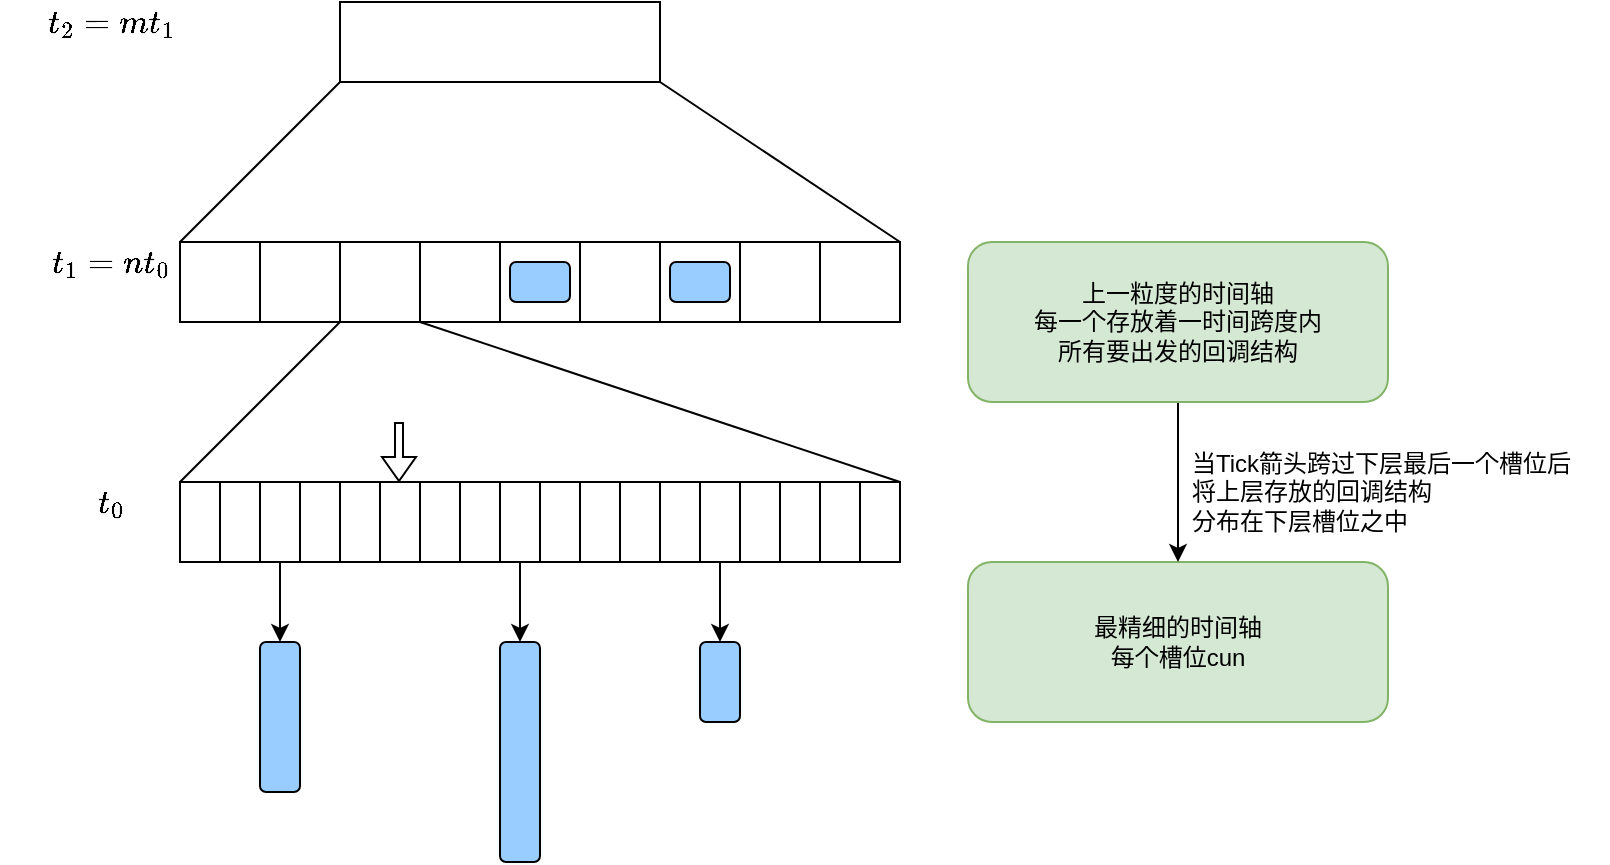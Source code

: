 <mxfile version="16.0.2" type="device"><diagram id="WbxLjHTHS3IGH962DxCi" name="第 1 页"><mxGraphModel dx="1102" dy="865" grid="1" gridSize="10" guides="1" tooltips="1" connect="1" arrows="1" fold="1" page="1" pageScale="1" pageWidth="827" pageHeight="1169" math="1" shadow="0"><root><mxCell id="0"/><mxCell id="1" parent="0"/><mxCell id="iIzDkfVYRPmu6M5L4Fit-1" value="" style="rounded=0;whiteSpace=wrap;html=1;" vertex="1" parent="1"><mxGeometry x="96" y="480" width="20" height="40" as="geometry"/></mxCell><mxCell id="iIzDkfVYRPmu6M5L4Fit-2" value="" style="rounded=0;whiteSpace=wrap;html=1;" vertex="1" parent="1"><mxGeometry x="116" y="480" width="20" height="40" as="geometry"/></mxCell><mxCell id="iIzDkfVYRPmu6M5L4Fit-3" style="edgeStyle=orthogonalEdgeStyle;rounded=0;orthogonalLoop=1;jettySize=auto;html=1;" edge="1" parent="1" source="iIzDkfVYRPmu6M5L4Fit-4" target="iIzDkfVYRPmu6M5L4Fit-22"><mxGeometry relative="1" as="geometry"/></mxCell><mxCell id="iIzDkfVYRPmu6M5L4Fit-4" value="" style="rounded=0;whiteSpace=wrap;html=1;" vertex="1" parent="1"><mxGeometry x="136" y="480" width="20" height="40" as="geometry"/></mxCell><mxCell id="iIzDkfVYRPmu6M5L4Fit-5" value="" style="rounded=0;whiteSpace=wrap;html=1;" vertex="1" parent="1"><mxGeometry x="156" y="480" width="20" height="40" as="geometry"/></mxCell><mxCell id="iIzDkfVYRPmu6M5L4Fit-6" value="" style="rounded=0;whiteSpace=wrap;html=1;" vertex="1" parent="1"><mxGeometry x="176" y="480" width="20" height="40" as="geometry"/></mxCell><mxCell id="iIzDkfVYRPmu6M5L4Fit-7" value="" style="rounded=0;whiteSpace=wrap;html=1;" vertex="1" parent="1"><mxGeometry x="196" y="480" width="20" height="40" as="geometry"/></mxCell><mxCell id="iIzDkfVYRPmu6M5L4Fit-8" value="" style="rounded=0;whiteSpace=wrap;html=1;" vertex="1" parent="1"><mxGeometry x="216" y="480" width="20" height="40" as="geometry"/></mxCell><mxCell id="iIzDkfVYRPmu6M5L4Fit-9" value="" style="rounded=0;whiteSpace=wrap;html=1;" vertex="1" parent="1"><mxGeometry x="236" y="480" width="20" height="40" as="geometry"/></mxCell><mxCell id="iIzDkfVYRPmu6M5L4Fit-10" style="edgeStyle=orthogonalEdgeStyle;rounded=0;orthogonalLoop=1;jettySize=auto;html=1;" edge="1" parent="1" source="iIzDkfVYRPmu6M5L4Fit-11" target="iIzDkfVYRPmu6M5L4Fit-23"><mxGeometry relative="1" as="geometry"/></mxCell><mxCell id="iIzDkfVYRPmu6M5L4Fit-11" value="" style="rounded=0;whiteSpace=wrap;html=1;" vertex="1" parent="1"><mxGeometry x="256" y="480" width="20" height="40" as="geometry"/></mxCell><mxCell id="iIzDkfVYRPmu6M5L4Fit-12" value="" style="rounded=0;whiteSpace=wrap;html=1;" vertex="1" parent="1"><mxGeometry x="276" y="480" width="20" height="40" as="geometry"/></mxCell><mxCell id="iIzDkfVYRPmu6M5L4Fit-13" value="" style="rounded=0;whiteSpace=wrap;html=1;" vertex="1" parent="1"><mxGeometry x="296" y="480" width="20" height="40" as="geometry"/></mxCell><mxCell id="iIzDkfVYRPmu6M5L4Fit-14" value="" style="rounded=0;whiteSpace=wrap;html=1;" vertex="1" parent="1"><mxGeometry x="316" y="480" width="20" height="40" as="geometry"/></mxCell><mxCell id="iIzDkfVYRPmu6M5L4Fit-15" value="" style="rounded=0;whiteSpace=wrap;html=1;" vertex="1" parent="1"><mxGeometry x="336" y="480" width="20" height="40" as="geometry"/></mxCell><mxCell id="iIzDkfVYRPmu6M5L4Fit-16" style="edgeStyle=orthogonalEdgeStyle;rounded=0;orthogonalLoop=1;jettySize=auto;html=1;" edge="1" parent="1" source="iIzDkfVYRPmu6M5L4Fit-17" target="iIzDkfVYRPmu6M5L4Fit-24"><mxGeometry relative="1" as="geometry"/></mxCell><mxCell id="iIzDkfVYRPmu6M5L4Fit-17" value="" style="rounded=0;whiteSpace=wrap;html=1;" vertex="1" parent="1"><mxGeometry x="356" y="480" width="20" height="40" as="geometry"/></mxCell><mxCell id="iIzDkfVYRPmu6M5L4Fit-18" value="" style="rounded=0;whiteSpace=wrap;html=1;" vertex="1" parent="1"><mxGeometry x="376" y="480" width="20" height="40" as="geometry"/></mxCell><mxCell id="iIzDkfVYRPmu6M5L4Fit-19" value="" style="rounded=0;whiteSpace=wrap;html=1;" vertex="1" parent="1"><mxGeometry x="396" y="480" width="20" height="40" as="geometry"/></mxCell><mxCell id="iIzDkfVYRPmu6M5L4Fit-20" value="" style="rounded=0;whiteSpace=wrap;html=1;" vertex="1" parent="1"><mxGeometry x="416" y="480" width="20" height="40" as="geometry"/></mxCell><mxCell id="iIzDkfVYRPmu6M5L4Fit-21" value="" style="rounded=0;whiteSpace=wrap;html=1;" vertex="1" parent="1"><mxGeometry x="436" y="480" width="20" height="40" as="geometry"/></mxCell><mxCell id="iIzDkfVYRPmu6M5L4Fit-22" value="" style="rounded=1;whiteSpace=wrap;html=1;fillColor=#99CCFF;" vertex="1" parent="1"><mxGeometry x="136" y="560" width="20" height="75" as="geometry"/></mxCell><mxCell id="iIzDkfVYRPmu6M5L4Fit-23" value="" style="rounded=1;whiteSpace=wrap;html=1;fillColor=#99CCFF;" vertex="1" parent="1"><mxGeometry x="256" y="560" width="20" height="110" as="geometry"/></mxCell><mxCell id="iIzDkfVYRPmu6M5L4Fit-24" value="" style="rounded=1;whiteSpace=wrap;html=1;fillColor=#99CCFF;" vertex="1" parent="1"><mxGeometry x="356" y="560" width="20" height="40" as="geometry"/></mxCell><mxCell id="iIzDkfVYRPmu6M5L4Fit-25" value="最精细的时间轴&lt;br&gt;每个槽位cun" style="rounded=1;whiteSpace=wrap;html=1;fillColor=#d5e8d4;strokeColor=#82b366;" vertex="1" parent="1"><mxGeometry x="490" y="520" width="210" height="80" as="geometry"/></mxCell><mxCell id="iIzDkfVYRPmu6M5L4Fit-26" value="" style="rounded=0;whiteSpace=wrap;html=1;" vertex="1" parent="1"><mxGeometry x="96" y="360" width="40" height="40" as="geometry"/></mxCell><mxCell id="iIzDkfVYRPmu6M5L4Fit-27" value="" style="rounded=0;whiteSpace=wrap;html=1;" vertex="1" parent="1"><mxGeometry x="136" y="360" width="40" height="40" as="geometry"/></mxCell><mxCell id="iIzDkfVYRPmu6M5L4Fit-28" value="" style="rounded=0;whiteSpace=wrap;html=1;" vertex="1" parent="1"><mxGeometry x="176" y="360" width="40" height="40" as="geometry"/></mxCell><mxCell id="iIzDkfVYRPmu6M5L4Fit-29" value="" style="rounded=0;whiteSpace=wrap;html=1;" vertex="1" parent="1"><mxGeometry x="216" y="360" width="40" height="40" as="geometry"/></mxCell><mxCell id="iIzDkfVYRPmu6M5L4Fit-30" value="" style="rounded=0;whiteSpace=wrap;html=1;" vertex="1" parent="1"><mxGeometry x="256" y="360" width="40" height="40" as="geometry"/></mxCell><mxCell id="iIzDkfVYRPmu6M5L4Fit-31" value="" style="rounded=0;whiteSpace=wrap;html=1;" vertex="1" parent="1"><mxGeometry x="296" y="360" width="40" height="40" as="geometry"/></mxCell><mxCell id="iIzDkfVYRPmu6M5L4Fit-32" value="" style="rounded=0;whiteSpace=wrap;html=1;" vertex="1" parent="1"><mxGeometry x="336" y="360" width="40" height="40" as="geometry"/></mxCell><mxCell id="iIzDkfVYRPmu6M5L4Fit-33" value="" style="rounded=0;whiteSpace=wrap;html=1;" vertex="1" parent="1"><mxGeometry x="376" y="360" width="40" height="40" as="geometry"/></mxCell><mxCell id="iIzDkfVYRPmu6M5L4Fit-34" value="" style="rounded=0;whiteSpace=wrap;html=1;" vertex="1" parent="1"><mxGeometry x="416" y="360" width="40" height="40" as="geometry"/></mxCell><mxCell id="iIzDkfVYRPmu6M5L4Fit-35" value="" style="rounded=0;whiteSpace=wrap;html=1;" vertex="1" parent="1"><mxGeometry x="176" y="240" width="160" height="40" as="geometry"/></mxCell><mxCell id="iIzDkfVYRPmu6M5L4Fit-36" value="" style="endArrow=none;html=1;rounded=0;exitX=0;exitY=0;exitDx=0;exitDy=0;entryX=0;entryY=1;entryDx=0;entryDy=0;" edge="1" parent="1" source="iIzDkfVYRPmu6M5L4Fit-1" target="iIzDkfVYRPmu6M5L4Fit-28"><mxGeometry width="50" height="50" relative="1" as="geometry"><mxPoint x="106" y="460" as="sourcePoint"/><mxPoint x="196" y="400" as="targetPoint"/></mxGeometry></mxCell><mxCell id="iIzDkfVYRPmu6M5L4Fit-37" value="" style="endArrow=none;html=1;rounded=0;entryX=1;entryY=1;entryDx=0;entryDy=0;exitX=1;exitY=0;exitDx=0;exitDy=0;" edge="1" parent="1" source="iIzDkfVYRPmu6M5L4Fit-21" target="iIzDkfVYRPmu6M5L4Fit-28"><mxGeometry width="50" height="50" relative="1" as="geometry"><mxPoint x="226" y="470" as="sourcePoint"/><mxPoint x="276" y="420" as="targetPoint"/></mxGeometry></mxCell><mxCell id="iIzDkfVYRPmu6M5L4Fit-38" value="" style="endArrow=none;html=1;rounded=0;entryX=0;entryY=1;entryDx=0;entryDy=0;exitX=0;exitY=0;exitDx=0;exitDy=0;" edge="1" parent="1" source="iIzDkfVYRPmu6M5L4Fit-26" target="iIzDkfVYRPmu6M5L4Fit-35"><mxGeometry width="50" height="50" relative="1" as="geometry"><mxPoint x="86" y="350" as="sourcePoint"/><mxPoint x="136" y="300" as="targetPoint"/></mxGeometry></mxCell><mxCell id="iIzDkfVYRPmu6M5L4Fit-39" value="" style="endArrow=none;html=1;rounded=0;entryX=1;entryY=1;entryDx=0;entryDy=0;exitX=1;exitY=0;exitDx=0;exitDy=0;" edge="1" parent="1" source="iIzDkfVYRPmu6M5L4Fit-34" target="iIzDkfVYRPmu6M5L4Fit-35"><mxGeometry width="50" height="50" relative="1" as="geometry"><mxPoint x="306" y="310" as="sourcePoint"/><mxPoint x="356" y="260" as="targetPoint"/></mxGeometry></mxCell><mxCell id="iIzDkfVYRPmu6M5L4Fit-40" value="" style="rounded=1;whiteSpace=wrap;html=1;fillColor=#99CCFF;" vertex="1" parent="1"><mxGeometry x="261" y="370" width="30" height="20" as="geometry"/></mxCell><mxCell id="iIzDkfVYRPmu6M5L4Fit-41" value="" style="rounded=1;whiteSpace=wrap;html=1;fillColor=#99CCFF;" vertex="1" parent="1"><mxGeometry x="341" y="370" width="30" height="20" as="geometry"/></mxCell><mxCell id="iIzDkfVYRPmu6M5L4Fit-42" value="" style="shape=flexArrow;endArrow=classic;html=1;rounded=0;endWidth=12;endSize=3.67;width=4;" edge="1" parent="1"><mxGeometry width="50" height="50" relative="1" as="geometry"><mxPoint x="205.5" y="450" as="sourcePoint"/><mxPoint x="205.5" y="480" as="targetPoint"/></mxGeometry></mxCell><mxCell id="iIzDkfVYRPmu6M5L4Fit-43" style="edgeStyle=orthogonalEdgeStyle;rounded=0;orthogonalLoop=1;jettySize=auto;html=1;" edge="1" parent="1" source="iIzDkfVYRPmu6M5L4Fit-44" target="iIzDkfVYRPmu6M5L4Fit-25"><mxGeometry relative="1" as="geometry"/></mxCell><mxCell id="iIzDkfVYRPmu6M5L4Fit-44" value="上一粒度的时间轴&lt;br&gt;每一个存放着一时间跨度内&lt;br&gt;所有要出发的回调结构" style="rounded=1;whiteSpace=wrap;html=1;fillColor=#d5e8d4;strokeColor=#82b366;" vertex="1" parent="1"><mxGeometry x="490" y="360" width="210" height="80" as="geometry"/></mxCell><mxCell id="iIzDkfVYRPmu6M5L4Fit-45" value="当Tick箭头跨过下层最后一个槽位后&lt;br&gt;将上层存放的回调结构&lt;br&gt;分布在下层槽位之中" style="text;html=1;align=left;verticalAlign=middle;resizable=0;points=[];autosize=1;strokeColor=none;fillColor=none;" vertex="1" parent="1"><mxGeometry x="600" y="460" width="210" height="50" as="geometry"/></mxCell><mxCell id="iIzDkfVYRPmu6M5L4Fit-46" value="$$t_0$$" style="text;html=1;align=center;verticalAlign=middle;resizable=0;points=[];autosize=1;strokeColor=none;fillColor=none;fontSize=14;" vertex="1" parent="1"><mxGeometry x="26" y="480" width="70" height="20" as="geometry"/></mxCell><mxCell id="iIzDkfVYRPmu6M5L4Fit-47" value="$$t_1=nt_0$$" style="text;html=1;align=center;verticalAlign=middle;resizable=0;points=[];autosize=1;strokeColor=none;fillColor=none;fontSize=14;" vertex="1" parent="1"><mxGeometry x="11" y="360" width="100" height="20" as="geometry"/></mxCell><mxCell id="iIzDkfVYRPmu6M5L4Fit-49" value="$$t_2=mt_1$$" style="text;html=1;align=center;verticalAlign=middle;resizable=0;points=[];autosize=1;strokeColor=none;fillColor=none;fontSize=14;" vertex="1" parent="1"><mxGeometry x="6" y="240" width="110" height="20" as="geometry"/></mxCell></root></mxGraphModel></diagram></mxfile>